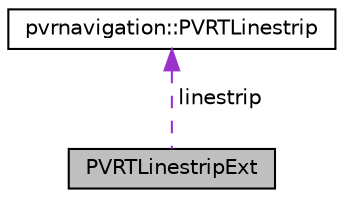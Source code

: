 digraph "PVRTLinestripExt"
{
  edge [fontname="Helvetica",fontsize="10",labelfontname="Helvetica",labelfontsize="10"];
  node [fontname="Helvetica",fontsize="10",shape=record];
  Node1 [label="PVRTLinestripExt",height=0.2,width=0.4,color="black", fillcolor="grey75", style="filled", fontcolor="black"];
  Node2 -> Node1 [dir="back",color="darkorchid3",fontsize="10",style="dashed",label=" linestrip" ,fontname="Helvetica"];
  Node2 [label="pvrnavigation::PVRTLinestrip",height=0.2,width=0.4,color="black", fillcolor="white", style="filled",URL="$structpvrnavigation_1_1_p_v_r_t_linestrip.html"];
}
